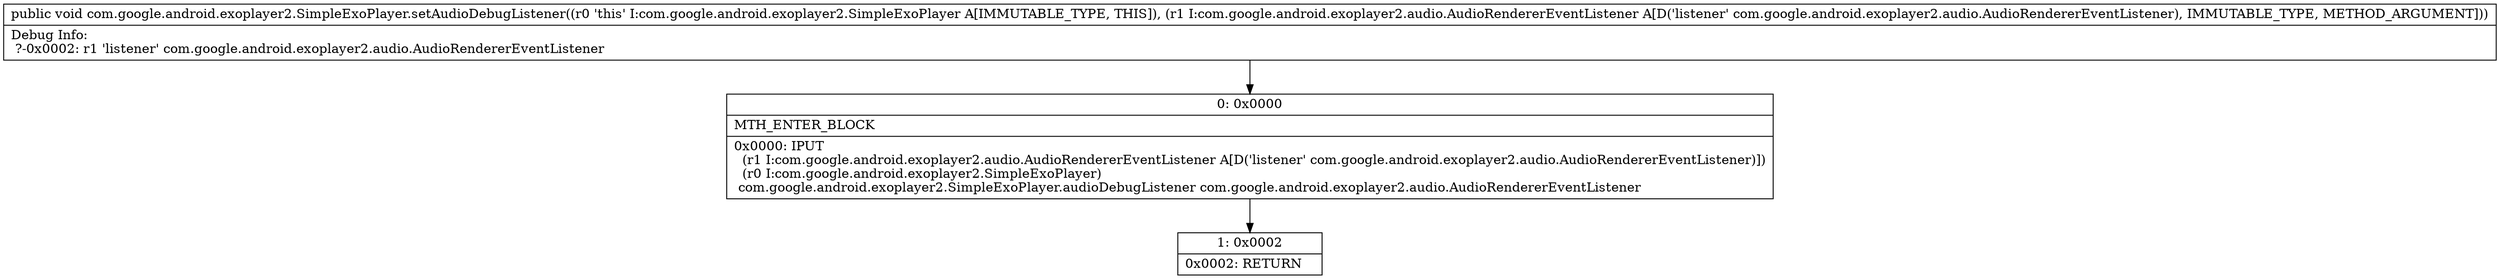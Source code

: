 digraph "CFG forcom.google.android.exoplayer2.SimpleExoPlayer.setAudioDebugListener(Lcom\/google\/android\/exoplayer2\/audio\/AudioRendererEventListener;)V" {
Node_0 [shape=record,label="{0\:\ 0x0000|MTH_ENTER_BLOCK\l|0x0000: IPUT  \l  (r1 I:com.google.android.exoplayer2.audio.AudioRendererEventListener A[D('listener' com.google.android.exoplayer2.audio.AudioRendererEventListener)])\l  (r0 I:com.google.android.exoplayer2.SimpleExoPlayer)\l com.google.android.exoplayer2.SimpleExoPlayer.audioDebugListener com.google.android.exoplayer2.audio.AudioRendererEventListener \l}"];
Node_1 [shape=record,label="{1\:\ 0x0002|0x0002: RETURN   \l}"];
MethodNode[shape=record,label="{public void com.google.android.exoplayer2.SimpleExoPlayer.setAudioDebugListener((r0 'this' I:com.google.android.exoplayer2.SimpleExoPlayer A[IMMUTABLE_TYPE, THIS]), (r1 I:com.google.android.exoplayer2.audio.AudioRendererEventListener A[D('listener' com.google.android.exoplayer2.audio.AudioRendererEventListener), IMMUTABLE_TYPE, METHOD_ARGUMENT]))  | Debug Info:\l  ?\-0x0002: r1 'listener' com.google.android.exoplayer2.audio.AudioRendererEventListener\l}"];
MethodNode -> Node_0;
Node_0 -> Node_1;
}

